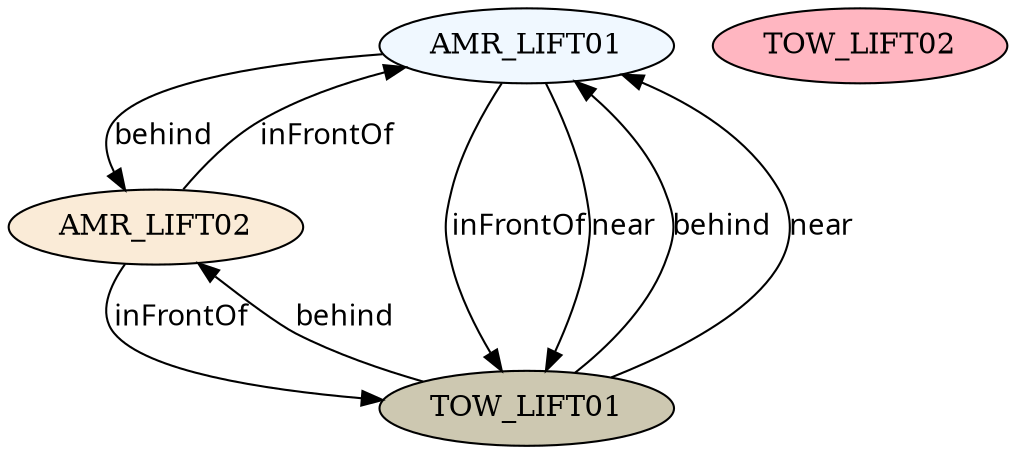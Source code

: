 // The Scene Graph
digraph {
	node [fillcolor=aliceblue style=filled]
	0 [label=AMR_LIFT01]
	node [fillcolor=antiquewhite style=filled]
	1 [label=AMR_LIFT02]
	node [fillcolor=cornsilk3 style=filled]
	2 [label=TOW_LIFT01]
	node [fillcolor=lightpink style=filled]
	3 [label=TOW_LIFT02]
	edge [color=black fontname=Sans style=filled]
	0 -> 1 [label=behind]
	0 -> 2 [label=inFrontOf]
	0 -> 2 [label=near]
	1 -> 0 [label=inFrontOf]
	1 -> 2 [label=inFrontOf]
	2 -> 0 [label=behind]
	2 -> 0 [label=near]
	2 -> 1 [label=behind]
}
